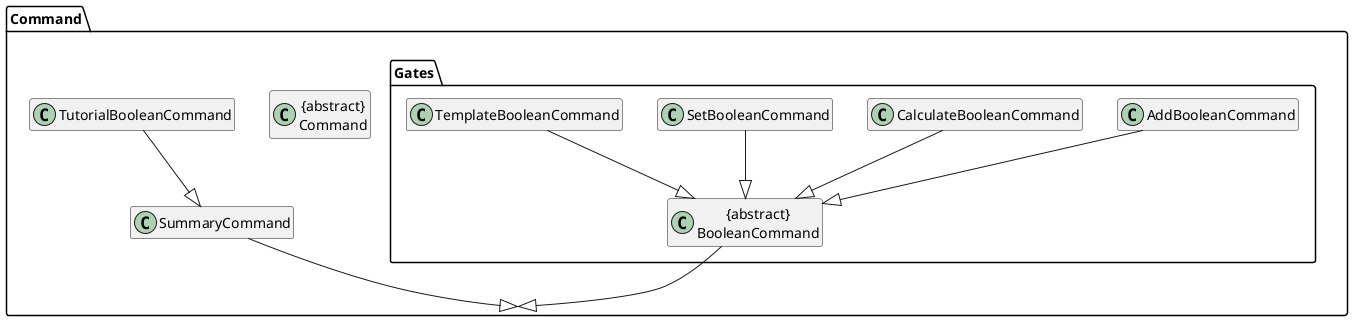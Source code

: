 @startuml

hide member

package Command {

class "{abstract}\nCommand" as Command
class "SummaryCommand" as Summary
class "TutorialBooleanCommand" as Tutorial

package Gates {
    class "{abstract}\nBooleanCommand" as Bool
    class "AddBooleanCommand" as Add
    class "CalculateBooleanCommand" as Calc
    class "SetBooleanCommand" as Set
    class "TemplateBooleanCommand" as Template
}
}

Bool --|> Command
Add --|> Bool
Set --|> Bool
Template --|> Bool
Calc --|> Bool
Summary --|> Command
Tutorial --|> Summary

@enduml